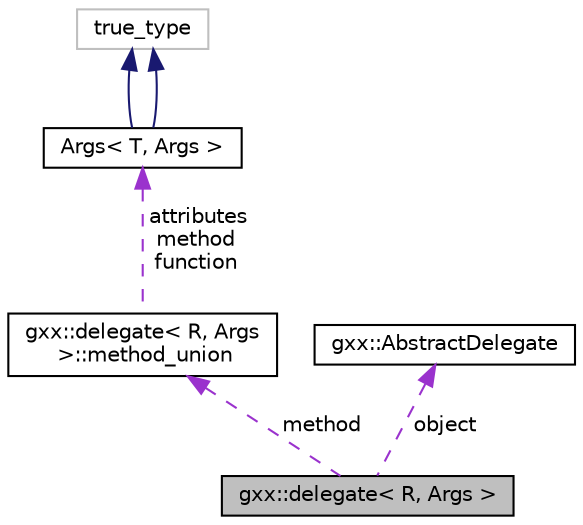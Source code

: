 digraph "gxx::delegate&lt; R, Args &gt;"
{
  edge [fontname="Helvetica",fontsize="10",labelfontname="Helvetica",labelfontsize="10"];
  node [fontname="Helvetica",fontsize="10",shape=record];
  Node1 [label="gxx::delegate\< R, Args \>",height=0.2,width=0.4,color="black", fillcolor="grey75", style="filled", fontcolor="black"];
  Node2 -> Node1 [dir="back",color="darkorchid3",fontsize="10",style="dashed",label=" method" ];
  Node2 [label="gxx::delegate\< R, Args\l \>::method_union",height=0.2,width=0.4,color="black", fillcolor="white", style="filled",URL="$uniongxx_1_1delegate_1_1method__union.html"];
  Node3 -> Node2 [dir="back",color="darkorchid3",fontsize="10",style="dashed",label=" attributes\nmethod\nfunction" ];
  Node3 [label="Args\< T, Args \>",height=0.2,width=0.4,color="black", fillcolor="white", style="filled",URL="$structArgs.html"];
  Node4 -> Node3 [dir="back",color="midnightblue",fontsize="10",style="solid"];
  Node4 [label="true_type",height=0.2,width=0.4,color="grey75", fillcolor="white", style="filled"];
  Node4 -> Node3 [dir="back",color="midnightblue",fontsize="10",style="solid"];
  Node5 -> Node1 [dir="back",color="darkorchid3",fontsize="10",style="dashed",label=" object" ];
  Node5 [label="gxx::AbstractDelegate",height=0.2,width=0.4,color="black", fillcolor="white", style="filled",URL="$classgxx_1_1AbstractDelegate.html"];
}

